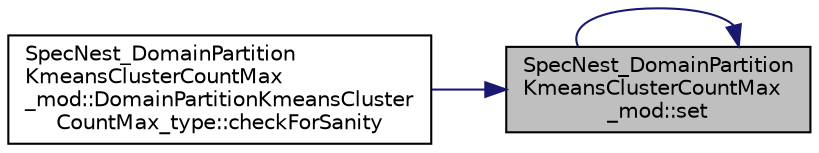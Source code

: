 digraph "SpecNest_DomainPartitionKmeansClusterCountMax_mod::set"
{
 // LATEX_PDF_SIZE
  edge [fontname="Helvetica",fontsize="10",labelfontname="Helvetica",labelfontsize="10"];
  node [fontname="Helvetica",fontsize="10",shape=record];
  rankdir="RL";
  Node1 [label="SpecNest_DomainPartition\lKmeansClusterCountMax\l_mod::set",height=0.2,width=0.4,color="black", fillcolor="grey75", style="filled", fontcolor="black",tooltip=" "];
  Node1 -> Node2 [dir="back",color="midnightblue",fontsize="10",style="solid"];
  Node2 [label="SpecNest_DomainPartition\lKmeansClusterCountMax\l_mod::DomainPartitionKmeansCluster\lCountMax_type::checkForSanity",height=0.2,width=0.4,color="black", fillcolor="white", style="filled",URL="$structSpecNest__DomainPartitionKmeansClusterCountMax__mod_1_1DomainPartitionKmeansClusterCountMax__type.html#afaff4b8496ceea15b23c78eda4cecd04",tooltip=" "];
  Node1 -> Node1 [dir="back",color="midnightblue",fontsize="10",style="solid"];
}
